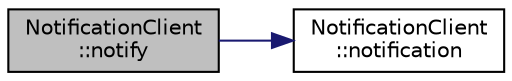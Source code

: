 digraph "NotificationClient::notify"
{
 // INTERACTIVE_SVG=YES
 // LATEX_PDF_SIZE
  edge [fontname="Helvetica",fontsize="10",labelfontname="Helvetica",labelfontsize="10"];
  node [fontname="Helvetica",fontsize="10",shape=record];
  rankdir="LR";
  Node10 [label="NotificationClient\l::notify",height=0.2,width=0.4,color="black", fillcolor="grey75", style="filled", fontcolor="black",tooltip=" "];
  Node10 -> Node11 [color="midnightblue",fontsize="10",style="solid",fontname="Helvetica"];
  Node11 [label="NotificationClient\l::notification",height=0.2,width=0.4,color="black", fillcolor="white", style="filled",URL="$class_notification_client.html#aac90ada821981a8c533e4e46105de240",tooltip=" "];
}
